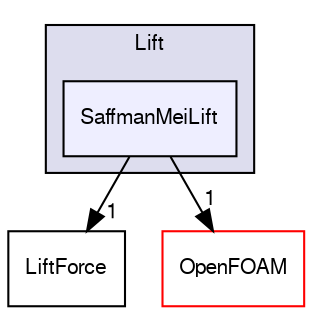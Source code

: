 digraph "src/lagrangian/intermediate/submodels/Kinematic/ParticleForces/Lift/SaffmanMeiLift" {
  bgcolor=transparent;
  compound=true
  node [ fontsize="10", fontname="FreeSans"];
  edge [ labelfontsize="10", labelfontname="FreeSans"];
  subgraph clusterdir_6635d9aa68d59377dd7165d1393d2e30 {
    graph [ bgcolor="#ddddee", pencolor="black", label="Lift" fontname="FreeSans", fontsize="10", URL="dir_6635d9aa68d59377dd7165d1393d2e30.html"]
  dir_1525dba4c478d47cbeed0af8b4a124dd [shape=box, label="SaffmanMeiLift", style="filled", fillcolor="#eeeeff", pencolor="black", URL="dir_1525dba4c478d47cbeed0af8b4a124dd.html"];
  }
  dir_9a4a8342949d31bc44597bb8c0b2f489 [shape=box label="LiftForce" URL="dir_9a4a8342949d31bc44597bb8c0b2f489.html"];
  dir_c5473ff19b20e6ec4dfe5c310b3778a8 [shape=box label="OpenFOAM" color="red" URL="dir_c5473ff19b20e6ec4dfe5c310b3778a8.html"];
  dir_1525dba4c478d47cbeed0af8b4a124dd->dir_9a4a8342949d31bc44597bb8c0b2f489 [headlabel="1", labeldistance=1.5 headhref="dir_001360_001359.html"];
  dir_1525dba4c478d47cbeed0af8b4a124dd->dir_c5473ff19b20e6ec4dfe5c310b3778a8 [headlabel="1", labeldistance=1.5 headhref="dir_001360_001706.html"];
}
